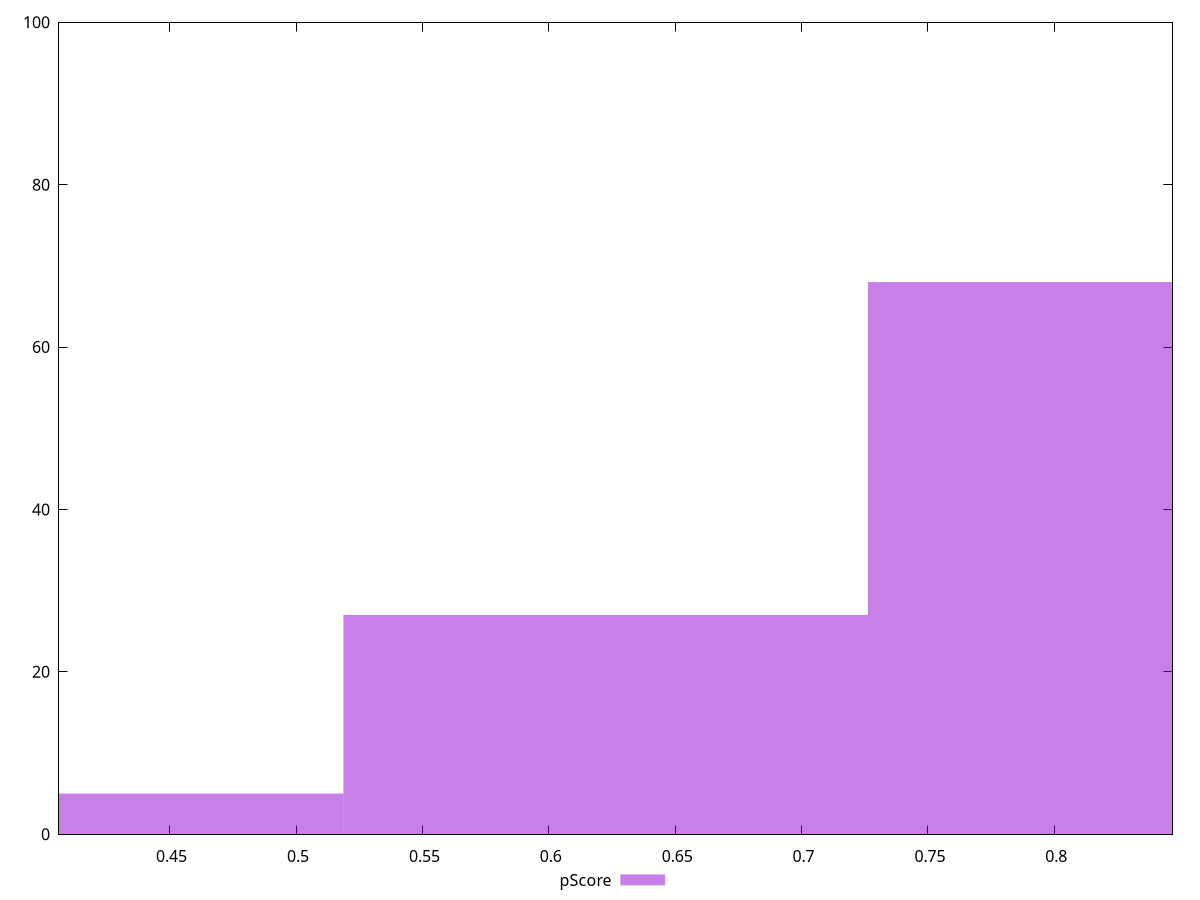 reset

$pScore <<EOF
0.8300229440015197 68
0.41501147200075983 5
0.6225172080011397 27
EOF

set key outside below
set boxwidth 0.20750573600037991
set xrange [0.40623827894235154:0.8467557238300821]
set yrange [0:100]
set trange [0:100]
set style fill transparent solid 0.5 noborder
set terminal svg size 640, 490 enhanced background rgb 'white'
set output "report_00013_2021-02-09T12-04-24.940Z/first-contentful-paint/samples/pages/pScore/histogram.svg"

plot $pScore title "pScore" with boxes

reset
